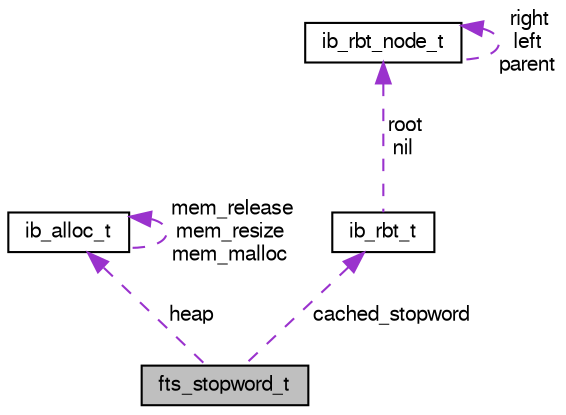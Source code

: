 digraph "fts_stopword_t"
{
  bgcolor="transparent";
  edge [fontname="FreeSans",fontsize="10",labelfontname="FreeSans",labelfontsize="10"];
  node [fontname="FreeSans",fontsize="10",shape=record];
  Node1 [label="fts_stopword_t",height=0.2,width=0.4,color="black", fillcolor="grey75", style="filled" fontcolor="black"];
  Node2 -> Node1 [dir="back",color="darkorchid3",fontsize="10",style="dashed",label=" heap" ,fontname="FreeSans"];
  Node2 [label="ib_alloc_t",height=0.2,width=0.4,color="black",URL="$structib__alloc__t.html"];
  Node2 -> Node2 [dir="back",color="darkorchid3",fontsize="10",style="dashed",label=" mem_release\nmem_resize\nmem_malloc" ,fontname="FreeSans"];
  Node3 -> Node1 [dir="back",color="darkorchid3",fontsize="10",style="dashed",label=" cached_stopword" ,fontname="FreeSans"];
  Node3 [label="ib_rbt_t",height=0.2,width=0.4,color="black",URL="$structib__rbt__t.html"];
  Node4 -> Node3 [dir="back",color="darkorchid3",fontsize="10",style="dashed",label=" root\nnil" ,fontname="FreeSans"];
  Node4 [label="ib_rbt_node_t",height=0.2,width=0.4,color="black",URL="$structib__rbt__node__t.html"];
  Node4 -> Node4 [dir="back",color="darkorchid3",fontsize="10",style="dashed",label=" right\nleft\nparent" ,fontname="FreeSans"];
}
